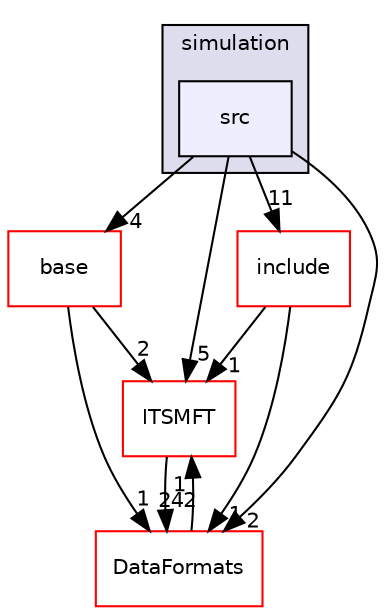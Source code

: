digraph "/home/travis/build/AliceO2Group/AliceO2/Detectors/Upgrades/PostLS4/IT4/simulation/src" {
  bgcolor=transparent;
  compound=true
  node [ fontsize="10", fontname="Helvetica"];
  edge [ labelfontsize="10", labelfontname="Helvetica"];
  subgraph clusterdir_76dcb6a439285c7901088606397b0820 {
    graph [ bgcolor="#ddddee", pencolor="black", label="simulation" fontname="Helvetica", fontsize="10", URL="dir_76dcb6a439285c7901088606397b0820.html"]
  dir_04a605288dbcca67ef3b88266fb3a1ac [shape=box, label="src", style="filled", fillcolor="#eeeeff", pencolor="black", URL="dir_04a605288dbcca67ef3b88266fb3a1ac.html"];
  }
  dir_1306292b77b40360479b729ac9ee7efe [shape=box label="ITSMFT" color="red" URL="dir_1306292b77b40360479b729ac9ee7efe.html"];
  dir_8822085b544762260cff5f3333f0d35a [shape=box label="base" color="red" URL="dir_8822085b544762260cff5f3333f0d35a.html"];
  dir_86de0c51d4dd802dcfce1fc41df3d66a [shape=box label="include" color="red" URL="dir_86de0c51d4dd802dcfce1fc41df3d66a.html"];
  dir_2171f7ec022c5423887b07c69b2f5b48 [shape=box label="DataFormats" color="red" URL="dir_2171f7ec022c5423887b07c69b2f5b48.html"];
  dir_1306292b77b40360479b729ac9ee7efe->dir_2171f7ec022c5423887b07c69b2f5b48 [headlabel="242", labeldistance=1.5 headhref="dir_000048_000085.html"];
  dir_04a605288dbcca67ef3b88266fb3a1ac->dir_1306292b77b40360479b729ac9ee7efe [headlabel="5", labeldistance=1.5 headhref="dir_000345_000048.html"];
  dir_04a605288dbcca67ef3b88266fb3a1ac->dir_8822085b544762260cff5f3333f0d35a [headlabel="4", labeldistance=1.5 headhref="dir_000345_000523.html"];
  dir_04a605288dbcca67ef3b88266fb3a1ac->dir_86de0c51d4dd802dcfce1fc41df3d66a [headlabel="11", labeldistance=1.5 headhref="dir_000345_000325.html"];
  dir_04a605288dbcca67ef3b88266fb3a1ac->dir_2171f7ec022c5423887b07c69b2f5b48 [headlabel="2", labeldistance=1.5 headhref="dir_000345_000085.html"];
  dir_8822085b544762260cff5f3333f0d35a->dir_1306292b77b40360479b729ac9ee7efe [headlabel="2", labeldistance=1.5 headhref="dir_000523_000048.html"];
  dir_8822085b544762260cff5f3333f0d35a->dir_2171f7ec022c5423887b07c69b2f5b48 [headlabel="1", labeldistance=1.5 headhref="dir_000523_000085.html"];
  dir_86de0c51d4dd802dcfce1fc41df3d66a->dir_1306292b77b40360479b729ac9ee7efe [headlabel="1", labeldistance=1.5 headhref="dir_000325_000048.html"];
  dir_86de0c51d4dd802dcfce1fc41df3d66a->dir_2171f7ec022c5423887b07c69b2f5b48 [headlabel="1", labeldistance=1.5 headhref="dir_000325_000085.html"];
  dir_2171f7ec022c5423887b07c69b2f5b48->dir_1306292b77b40360479b729ac9ee7efe [headlabel="1", labeldistance=1.5 headhref="dir_000085_000048.html"];
}
